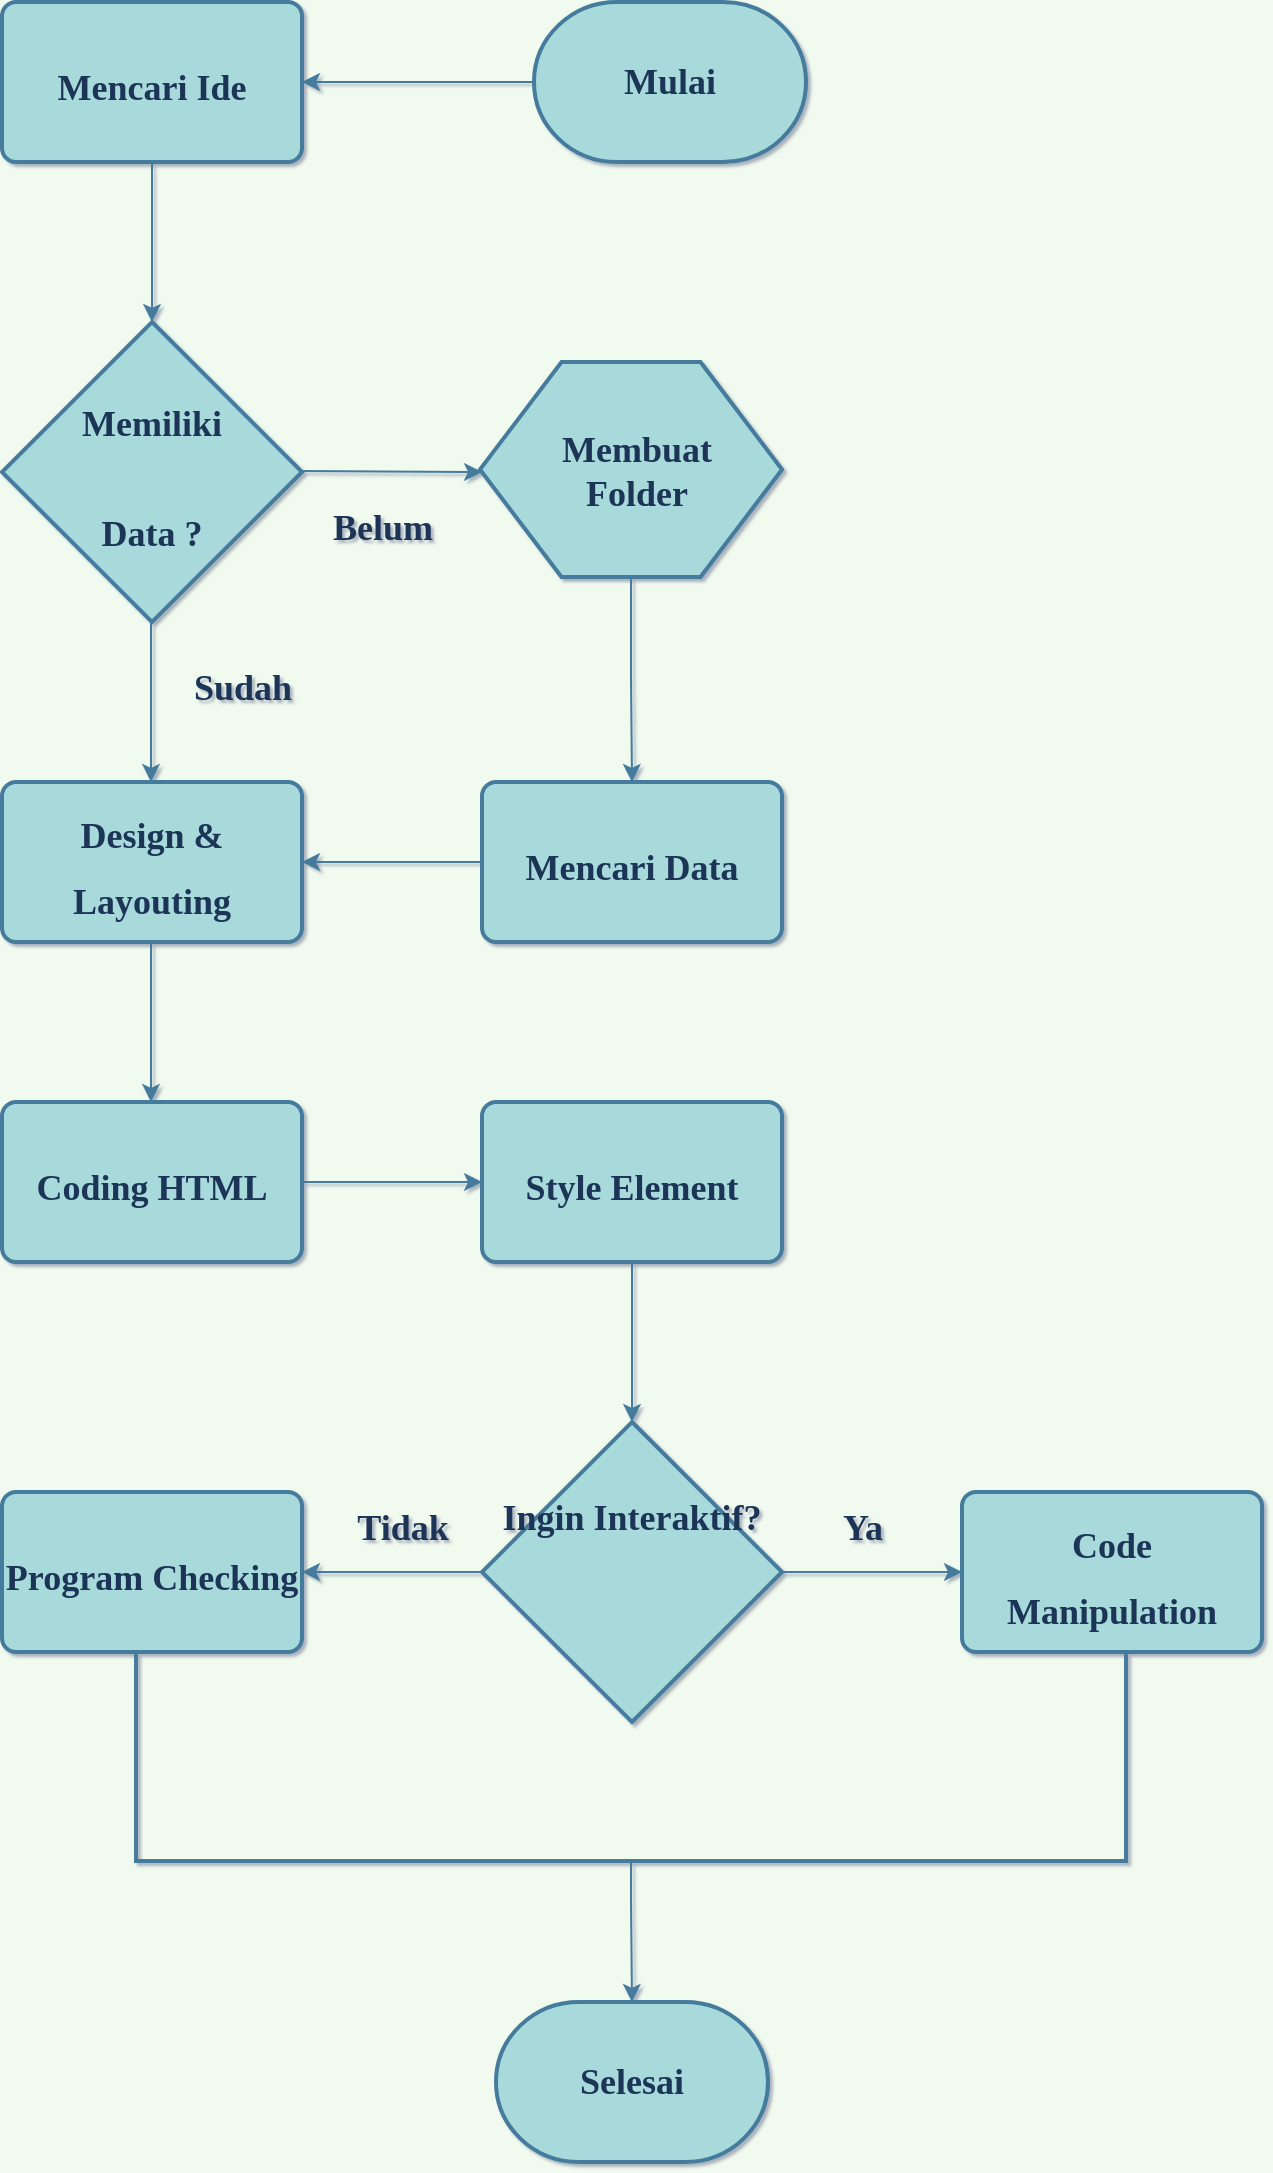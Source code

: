 <mxfile version="17.1.3" type="github">
  <diagram id="ln7wi9QHhwOdHhN5Jpat" name="Page-1">
    <mxGraphModel dx="1157" dy="643" grid="1" gridSize="10" guides="1" tooltips="1" connect="1" arrows="1" fold="1" page="1" pageScale="1" pageWidth="827" pageHeight="1169" background="#F1FAEE" math="0" shadow="1">
      <root>
        <mxCell id="0" />
        <mxCell id="1" parent="0" />
        <mxCell id="br_ZLWC7EvzKk5lJIZDr-1" value="&lt;h2&gt;&lt;font style=&quot;font-size: 18px&quot; face=&quot;Georgia&quot;&gt;Mulai&lt;/font&gt;&lt;/h2&gt;" style="strokeWidth=2;html=1;shape=mxgraph.flowchart.terminator;whiteSpace=wrap;fillColor=#A8DADC;strokeColor=#457B9D;fontColor=#1D3557;" vertex="1" parent="1">
          <mxGeometry x="346" y="30" width="136" height="80" as="geometry" />
        </mxCell>
        <mxCell id="br_ZLWC7EvzKk5lJIZDr-2" value="" style="endArrow=classic;html=1;rounded=0;fontFamily=Georgia;fontSize=18;exitX=0;exitY=0.5;exitDx=0;exitDy=0;exitPerimeter=0;labelBackgroundColor=#F1FAEE;strokeColor=#457B9D;fontColor=#1D3557;" edge="1" parent="1" source="br_ZLWC7EvzKk5lJIZDr-1">
          <mxGeometry width="50" height="50" relative="1" as="geometry">
            <mxPoint x="390" y="240" as="sourcePoint" />
            <mxPoint x="230" y="70" as="targetPoint" />
            <Array as="points" />
          </mxGeometry>
        </mxCell>
        <mxCell id="br_ZLWC7EvzKk5lJIZDr-3" value="&lt;h2&gt;&lt;font style=&quot;font-size: 18px&quot;&gt;Mencari Ide&lt;/font&gt;&lt;/h2&gt;" style="rounded=1;whiteSpace=wrap;html=1;absoluteArcSize=1;arcSize=14;strokeWidth=2;fontFamily=Georgia;fontSize=18;fillColor=#A8DADC;strokeColor=#457B9D;fontColor=#1D3557;" vertex="1" parent="1">
          <mxGeometry x="80" y="30" width="150" height="80" as="geometry" />
        </mxCell>
        <mxCell id="br_ZLWC7EvzKk5lJIZDr-4" value="" style="endArrow=classic;html=1;rounded=0;fontFamily=Georgia;fontSize=18;exitX=0.5;exitY=1;exitDx=0;exitDy=0;entryX=0.5;entryY=0;entryDx=0;entryDy=0;entryPerimeter=0;labelBackgroundColor=#F1FAEE;strokeColor=#457B9D;fontColor=#1D3557;" edge="1" parent="1" source="br_ZLWC7EvzKk5lJIZDr-3" target="br_ZLWC7EvzKk5lJIZDr-6">
          <mxGeometry width="50" height="50" relative="1" as="geometry">
            <mxPoint x="160" y="110" as="sourcePoint" />
            <mxPoint x="160" y="190" as="targetPoint" />
            <Array as="points" />
          </mxGeometry>
        </mxCell>
        <mxCell id="br_ZLWC7EvzKk5lJIZDr-6" value="&lt;h2&gt;&lt;font style=&quot;font-size: 18px&quot;&gt;&lt;font&gt;&lt;font&gt;Memiliki&lt;/font&gt;&lt;/font&gt;&lt;/font&gt;&lt;/h2&gt;&lt;h2&gt;&lt;font style=&quot;font-size: 18px&quot;&gt;&lt;font&gt;&lt;font&gt;Data &lt;/font&gt;&lt;font&gt;?&lt;/font&gt;&lt;/font&gt;&lt;/font&gt;&lt;/h2&gt;" style="strokeWidth=2;html=1;shape=mxgraph.flowchart.decision;whiteSpace=wrap;fontFamily=Georgia;fontSize=18;fillColor=#A8DADC;strokeColor=#457B9D;fontColor=#1D3557;" vertex="1" parent="1">
          <mxGeometry x="80" y="190" width="150" height="150" as="geometry" />
        </mxCell>
        <mxCell id="br_ZLWC7EvzKk5lJIZDr-7" value="" style="endArrow=classic;html=1;rounded=0;fontFamily=Georgia;fontSize=18;exitX=0.5;exitY=1;exitDx=0;exitDy=0;entryX=0.5;entryY=0;entryDx=0;entryDy=0;entryPerimeter=0;labelBackgroundColor=#F1FAEE;strokeColor=#457B9D;fontColor=#1D3557;" edge="1" parent="1">
          <mxGeometry width="50" height="50" relative="1" as="geometry">
            <mxPoint x="154.5" y="340" as="sourcePoint" />
            <mxPoint x="154.5" y="420" as="targetPoint" />
            <Array as="points" />
          </mxGeometry>
        </mxCell>
        <mxCell id="br_ZLWC7EvzKk5lJIZDr-8" value="&lt;h2&gt;&lt;font style=&quot;font-size: 18px&quot;&gt;Design &amp;amp; Layouting&lt;/font&gt;&lt;/h2&gt;" style="rounded=1;whiteSpace=wrap;html=1;absoluteArcSize=1;arcSize=14;strokeWidth=2;fontFamily=Georgia;fontSize=18;fillColor=#A8DADC;strokeColor=#457B9D;fontColor=#1D3557;" vertex="1" parent="1">
          <mxGeometry x="80" y="420" width="150" height="80" as="geometry" />
        </mxCell>
        <mxCell id="br_ZLWC7EvzKk5lJIZDr-9" value="" style="endArrow=classic;html=1;rounded=0;fontFamily=Georgia;fontSize=18;exitX=0.5;exitY=1;exitDx=0;exitDy=0;entryX=0.5;entryY=0;entryDx=0;entryDy=0;entryPerimeter=0;labelBackgroundColor=#F1FAEE;strokeColor=#457B9D;fontColor=#1D3557;" edge="1" parent="1">
          <mxGeometry width="50" height="50" relative="1" as="geometry">
            <mxPoint x="154.5" y="500" as="sourcePoint" />
            <mxPoint x="154.5" y="580" as="targetPoint" />
            <Array as="points" />
          </mxGeometry>
        </mxCell>
        <mxCell id="br_ZLWC7EvzKk5lJIZDr-10" value="&lt;h2&gt;&lt;font style=&quot;font-size: 18px&quot;&gt;Coding HTML&lt;/font&gt;&lt;/h2&gt;" style="rounded=1;whiteSpace=wrap;html=1;absoluteArcSize=1;arcSize=14;strokeWidth=2;fontFamily=Georgia;fontSize=18;fillColor=#A8DADC;strokeColor=#457B9D;fontColor=#1D3557;" vertex="1" parent="1">
          <mxGeometry x="80" y="580" width="150" height="80" as="geometry" />
        </mxCell>
        <mxCell id="br_ZLWC7EvzKk5lJIZDr-11" value="" style="endArrow=classic;html=1;rounded=0;fontFamily=Georgia;fontSize=18;exitX=1;exitY=0.5;exitDx=0;exitDy=0;labelBackgroundColor=#F1FAEE;strokeColor=#457B9D;fontColor=#1D3557;" edge="1" parent="1" source="br_ZLWC7EvzKk5lJIZDr-10">
          <mxGeometry width="50" height="50" relative="1" as="geometry">
            <mxPoint x="250" y="610" as="sourcePoint" />
            <mxPoint x="320" y="620" as="targetPoint" />
            <Array as="points" />
          </mxGeometry>
        </mxCell>
        <mxCell id="br_ZLWC7EvzKk5lJIZDr-21" value="" style="edgeStyle=orthogonalEdgeStyle;rounded=0;orthogonalLoop=1;jettySize=auto;html=1;fontFamily=Georgia;fontSize=18;labelBackgroundColor=#F1FAEE;strokeColor=#457B9D;fontColor=#1D3557;" edge="1" parent="1" source="br_ZLWC7EvzKk5lJIZDr-12" target="br_ZLWC7EvzKk5lJIZDr-20">
          <mxGeometry relative="1" as="geometry" />
        </mxCell>
        <mxCell id="br_ZLWC7EvzKk5lJIZDr-12" value="&lt;h2&gt;&lt;span style=&quot;font-size: 18px&quot;&gt;Style Element&lt;/span&gt;&lt;/h2&gt;" style="rounded=1;whiteSpace=wrap;html=1;absoluteArcSize=1;arcSize=14;strokeWidth=2;fontFamily=Georgia;fontSize=18;fillColor=#A8DADC;strokeColor=#457B9D;fontColor=#1D3557;" vertex="1" parent="1">
          <mxGeometry x="320" y="580" width="150" height="80" as="geometry" />
        </mxCell>
        <mxCell id="br_ZLWC7EvzKk5lJIZDr-13" value="" style="endArrow=classic;html=1;rounded=0;fontFamily=Georgia;fontSize=18;entryX=1;entryY=0.5;entryDx=0;entryDy=0;labelBackgroundColor=#F1FAEE;strokeColor=#457B9D;fontColor=#1D3557;" edge="1" parent="1" target="br_ZLWC7EvzKk5lJIZDr-8">
          <mxGeometry width="50" height="50" relative="1" as="geometry">
            <mxPoint x="320" y="460" as="sourcePoint" />
            <mxPoint x="250" y="430" as="targetPoint" />
            <Array as="points" />
          </mxGeometry>
        </mxCell>
        <mxCell id="br_ZLWC7EvzKk5lJIZDr-14" value="&lt;h2&gt;&lt;span style=&quot;font-size: 18px&quot;&gt;Mencari Data&lt;/span&gt;&lt;/h2&gt;" style="rounded=1;whiteSpace=wrap;html=1;absoluteArcSize=1;arcSize=14;strokeWidth=2;fontFamily=Georgia;fontSize=18;fillColor=#A8DADC;strokeColor=#457B9D;fontColor=#1D3557;" vertex="1" parent="1">
          <mxGeometry x="320" y="420" width="150" height="80" as="geometry" />
        </mxCell>
        <mxCell id="br_ZLWC7EvzKk5lJIZDr-15" value="" style="endArrow=classic;html=1;rounded=0;fontFamily=Georgia;fontSize=18;labelBackgroundColor=#F1FAEE;strokeColor=#457B9D;fontColor=#1D3557;" edge="1" parent="1">
          <mxGeometry width="50" height="50" relative="1" as="geometry">
            <mxPoint x="230" y="264.5" as="sourcePoint" />
            <mxPoint x="320" y="265" as="targetPoint" />
            <Array as="points" />
          </mxGeometry>
        </mxCell>
        <mxCell id="br_ZLWC7EvzKk5lJIZDr-19" value="" style="edgeStyle=orthogonalEdgeStyle;rounded=0;orthogonalLoop=1;jettySize=auto;html=1;fontFamily=Georgia;fontSize=18;labelBackgroundColor=#F1FAEE;strokeColor=#457B9D;fontColor=#1D3557;" edge="1" parent="1" source="br_ZLWC7EvzKk5lJIZDr-16" target="br_ZLWC7EvzKk5lJIZDr-14">
          <mxGeometry relative="1" as="geometry" />
        </mxCell>
        <mxCell id="br_ZLWC7EvzKk5lJIZDr-16" value="" style="verticalLabelPosition=bottom;verticalAlign=top;html=1;shape=hexagon;perimeter=hexagonPerimeter2;arcSize=6;size=0.27;fontFamily=Georgia;fontSize=18;labelBorderColor=default;fontStyle=0;fillColor=#A8DADC;strokeColor=#457B9D;fontColor=#1D3557;strokeWidth=2;" vertex="1" parent="1">
          <mxGeometry x="319" y="210" width="151" height="107.5" as="geometry" />
        </mxCell>
        <mxCell id="br_ZLWC7EvzKk5lJIZDr-23" value="" style="edgeStyle=orthogonalEdgeStyle;rounded=0;orthogonalLoop=1;jettySize=auto;html=1;fontFamily=Georgia;fontSize=18;labelBackgroundColor=#F1FAEE;strokeColor=#457B9D;fontColor=#1D3557;" edge="1" parent="1" source="br_ZLWC7EvzKk5lJIZDr-20" target="br_ZLWC7EvzKk5lJIZDr-22">
          <mxGeometry relative="1" as="geometry" />
        </mxCell>
        <mxCell id="br_ZLWC7EvzKk5lJIZDr-25" value="" style="edgeStyle=orthogonalEdgeStyle;rounded=0;orthogonalLoop=1;jettySize=auto;html=1;fontFamily=Georgia;fontSize=18;labelBackgroundColor=#F1FAEE;strokeColor=#457B9D;fontColor=#1D3557;" edge="1" parent="1" source="br_ZLWC7EvzKk5lJIZDr-20" target="br_ZLWC7EvzKk5lJIZDr-24">
          <mxGeometry relative="1" as="geometry" />
        </mxCell>
        <mxCell id="br_ZLWC7EvzKk5lJIZDr-20" value="&lt;h2&gt;&lt;span style=&quot;font-size: 18px&quot;&gt;Ingin Interaktif?&lt;/span&gt;&lt;/h2&gt;" style="strokeWidth=2;html=1;shape=mxgraph.flowchart.decision;whiteSpace=wrap;fontFamily=Georgia;fontSize=18;horizontal=1;verticalAlign=top;fillColor=#A8DADC;strokeColor=#457B9D;fontColor=#1D3557;" vertex="1" parent="1">
          <mxGeometry x="320" y="740" width="150" height="150" as="geometry" />
        </mxCell>
        <mxCell id="br_ZLWC7EvzKk5lJIZDr-22" value="&lt;h2&gt;&lt;span style=&quot;font-size: 18px&quot;&gt;Program Checking&lt;/span&gt;&lt;/h2&gt;" style="rounded=1;whiteSpace=wrap;html=1;absoluteArcSize=1;arcSize=14;strokeWidth=2;fontFamily=Georgia;fontSize=18;fillColor=#A8DADC;strokeColor=#457B9D;fontColor=#1D3557;" vertex="1" parent="1">
          <mxGeometry x="80" y="775" width="150" height="80" as="geometry" />
        </mxCell>
        <mxCell id="br_ZLWC7EvzKk5lJIZDr-24" value="&lt;h2&gt;&lt;font style=&quot;font-size: 18px&quot;&gt;Code Manipulation&lt;/font&gt;&lt;/h2&gt;" style="rounded=1;whiteSpace=wrap;html=1;absoluteArcSize=1;arcSize=14;strokeWidth=2;fontFamily=Georgia;fontSize=18;fillColor=#A8DADC;strokeColor=#457B9D;fontColor=#1D3557;" vertex="1" parent="1">
          <mxGeometry x="560" y="775" width="150" height="80" as="geometry" />
        </mxCell>
        <mxCell id="br_ZLWC7EvzKk5lJIZDr-28" value="" style="edgeStyle=orthogonalEdgeStyle;rounded=0;orthogonalLoop=1;jettySize=auto;html=1;fontFamily=Georgia;fontSize=18;entryX=0.5;entryY=0;entryDx=0;entryDy=0;entryPerimeter=0;exitX=0;exitY=0.5;exitDx=0;exitDy=0;exitPerimeter=0;labelBackgroundColor=#F1FAEE;strokeColor=#457B9D;fontColor=#1D3557;" edge="1" parent="1" source="br_ZLWC7EvzKk5lJIZDr-27" target="br_ZLWC7EvzKk5lJIZDr-26">
          <mxGeometry relative="1" as="geometry">
            <mxPoint x="610" y="1050" as="targetPoint" />
            <Array as="points">
              <mxPoint x="395" y="980" />
              <mxPoint x="395" y="980" />
            </Array>
          </mxGeometry>
        </mxCell>
        <mxCell id="br_ZLWC7EvzKk5lJIZDr-26" value="&lt;h2&gt;&lt;font style=&quot;font-size: 18px&quot; face=&quot;Georgia&quot;&gt;Selesai&lt;/font&gt;&lt;/h2&gt;" style="strokeWidth=2;html=1;shape=mxgraph.flowchart.terminator;whiteSpace=wrap;fillColor=#A8DADC;strokeColor=#457B9D;fontColor=#1D3557;" vertex="1" parent="1">
          <mxGeometry x="327" y="1030" width="136" height="80" as="geometry" />
        </mxCell>
        <mxCell id="br_ZLWC7EvzKk5lJIZDr-27" value="" style="strokeWidth=2;html=1;shape=mxgraph.flowchart.annotation_1;align=left;pointerEvents=1;fontFamily=Georgia;fontSize=18;rotation=-90;fillColor=#A8DADC;strokeColor=#457B9D;fontColor=#1D3557;" vertex="1" parent="1">
          <mxGeometry x="342.2" y="659.7" width="104.62" height="495" as="geometry" />
        </mxCell>
        <mxCell id="br_ZLWC7EvzKk5lJIZDr-30" value="&lt;h2&gt;&lt;font style=&quot;font-size: 18px&quot;&gt;Sudah&lt;/font&gt;&lt;/h2&gt;" style="text;html=1;align=center;verticalAlign=middle;resizable=0;points=[];autosize=1;strokeColor=none;fillColor=none;fontSize=18;fontFamily=Georgia;fontColor=#1D3557;" vertex="1" parent="1">
          <mxGeometry x="160" y="330" width="80" height="80" as="geometry" />
        </mxCell>
        <mxCell id="br_ZLWC7EvzKk5lJIZDr-31" value="&lt;h2&gt;&lt;font style=&quot;font-size: 18px&quot;&gt;Belum&lt;/font&gt;&lt;/h2&gt;" style="text;html=1;align=center;verticalAlign=middle;resizable=0;points=[];autosize=1;strokeColor=none;fillColor=none;fontSize=18;fontFamily=Georgia;fontColor=#1D3557;" vertex="1" parent="1">
          <mxGeometry x="230" y="250" width="80" height="80" as="geometry" />
        </mxCell>
        <mxCell id="br_ZLWC7EvzKk5lJIZDr-32" value="&lt;b&gt;Membuat &lt;br&gt;Folder&lt;/b&gt;" style="text;html=1;resizable=0;autosize=1;align=center;verticalAlign=middle;points=[];fillColor=none;strokeColor=none;rounded=0;fontFamily=Georgia;fontSize=18;fontColor=#1D3557;" vertex="1" parent="1">
          <mxGeometry x="346.82" y="240" width="100" height="50" as="geometry" />
        </mxCell>
        <mxCell id="br_ZLWC7EvzKk5lJIZDr-33" value="&lt;h2&gt;&lt;font style=&quot;font-size: 18px&quot;&gt;Tidak&lt;/font&gt;&lt;/h2&gt;" style="text;html=1;align=center;verticalAlign=middle;resizable=0;points=[];autosize=1;strokeColor=none;fillColor=none;fontSize=18;fontFamily=Georgia;fontColor=#1D3557;" vertex="1" parent="1">
          <mxGeometry x="245" y="750" width="70" height="80" as="geometry" />
        </mxCell>
        <mxCell id="br_ZLWC7EvzKk5lJIZDr-34" value="&lt;h2&gt;&lt;font style=&quot;font-size: 18px&quot;&gt;Ya&lt;/font&gt;&lt;/h2&gt;" style="text;html=1;align=center;verticalAlign=middle;resizable=0;points=[];autosize=1;strokeColor=none;fillColor=none;fontSize=18;fontFamily=Georgia;fontColor=#1D3557;" vertex="1" parent="1">
          <mxGeometry x="490" y="750" width="40" height="80" as="geometry" />
        </mxCell>
      </root>
    </mxGraphModel>
  </diagram>
</mxfile>
